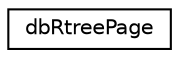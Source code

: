 digraph "Graphical Class Hierarchy"
{
 // INTERACTIVE_SVG=YES
 // LATEX_PDF_SIZE
  edge [fontname="Helvetica",fontsize="10",labelfontname="Helvetica",labelfontsize="10"];
  node [fontname="Helvetica",fontsize="10",shape=record];
  rankdir="LR";
  Node0 [label="dbRtreePage",height=0.2,width=0.4,color="black", fillcolor="white", style="filled",URL="$classdbRtreePage.html",tooltip=" "];
}
